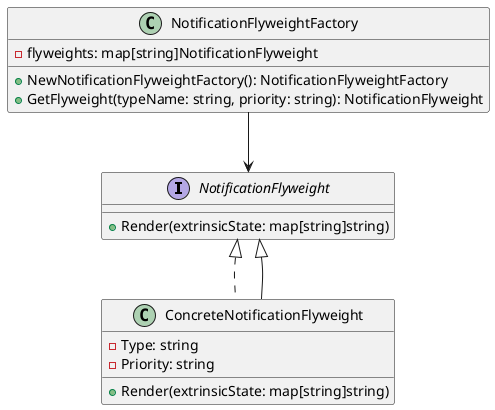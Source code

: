 @startuml
interface NotificationFlyweight {
    +Render(extrinsicState: map[string]string)
}

class ConcreteNotificationFlyweight implements NotificationFlyweight {
    -Type: string
    -Priority: string
    +Render(extrinsicState: map[string]string)
}

class NotificationFlyweightFactory {
    -flyweights: map[string]NotificationFlyweight
    +NewNotificationFlyweightFactory(): NotificationFlyweightFactory
    +GetFlyweight(typeName: string, priority: string): NotificationFlyweight
}

NotificationFlyweight <|-- ConcreteNotificationFlyweight
NotificationFlyweightFactory --> NotificationFlyweight
@enduml